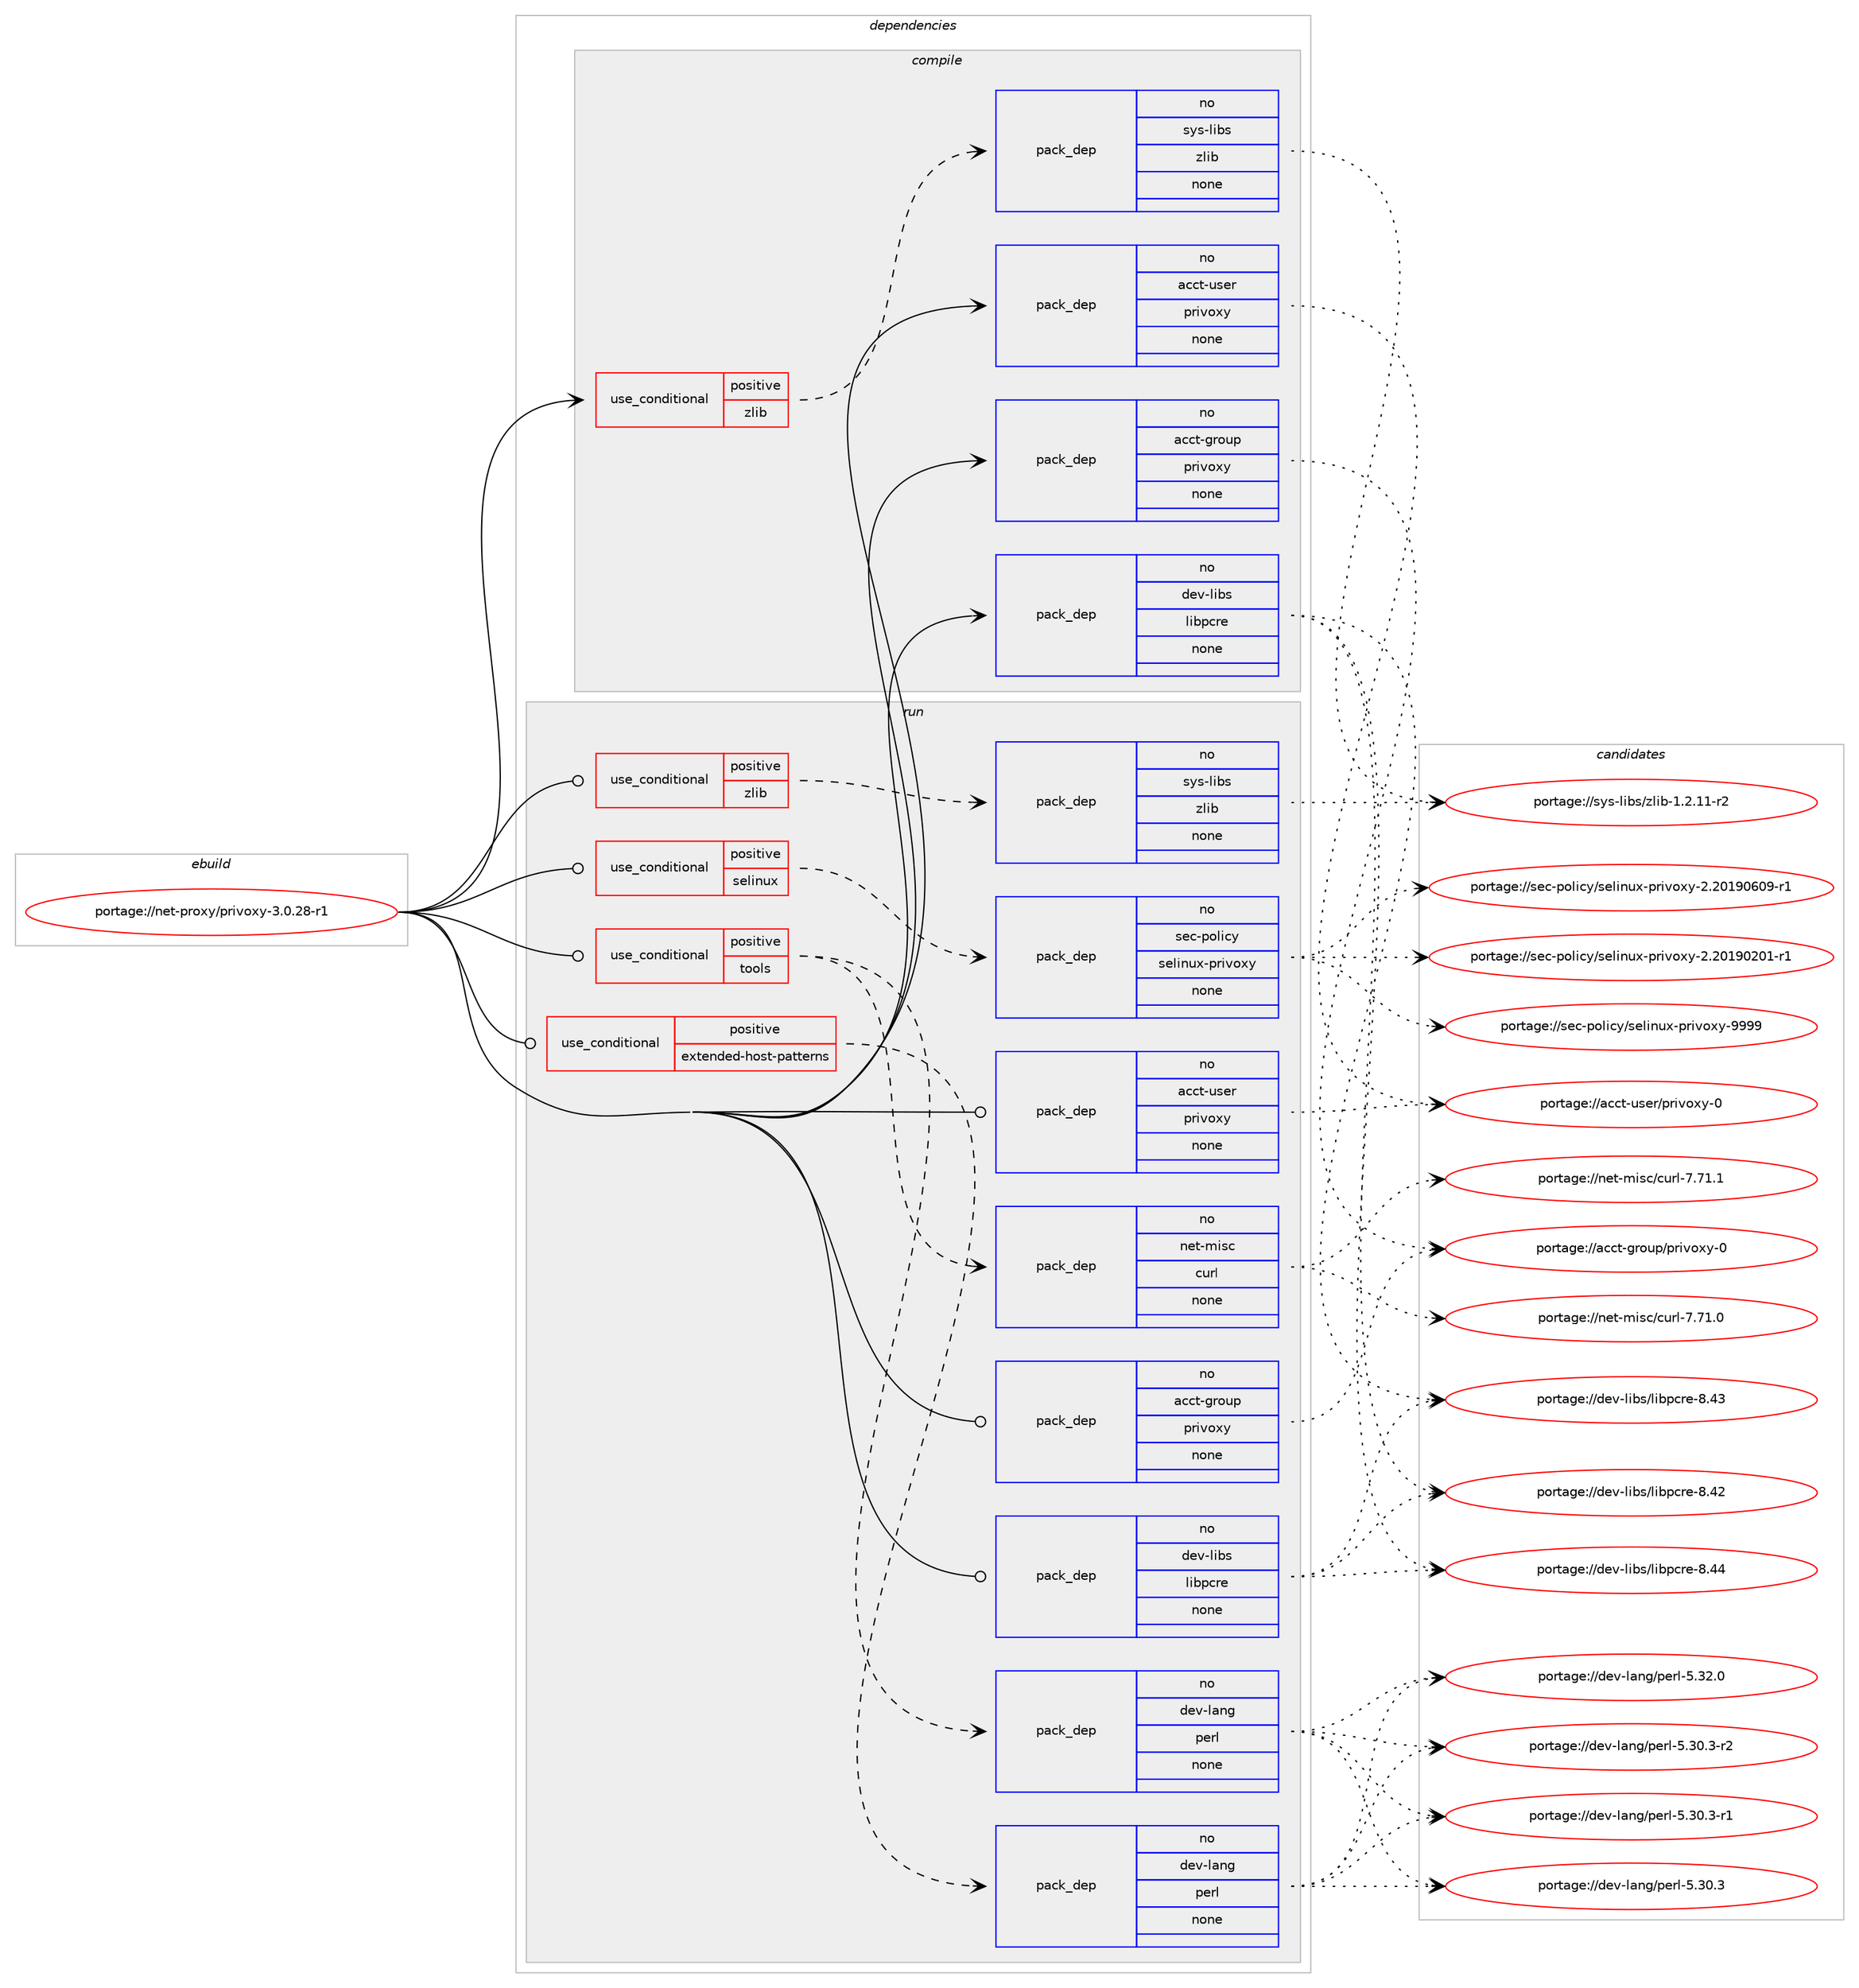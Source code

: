 digraph prolog {

# *************
# Graph options
# *************

newrank=true;
concentrate=true;
compound=true;
graph [rankdir=LR,fontname=Helvetica,fontsize=10,ranksep=1.5];#, ranksep=2.5, nodesep=0.2];
edge  [arrowhead=vee];
node  [fontname=Helvetica,fontsize=10];

# **********
# The ebuild
# **********

subgraph cluster_leftcol {
color=gray;
rank=same;
label=<<i>ebuild</i>>;
id [label="portage://net-proxy/privoxy-3.0.28-r1", color=red, width=4, href="../net-proxy/privoxy-3.0.28-r1.svg"];
}

# ****************
# The dependencies
# ****************

subgraph cluster_midcol {
color=gray;
label=<<i>dependencies</i>>;
subgraph cluster_compile {
fillcolor="#eeeeee";
style=filled;
label=<<i>compile</i>>;
subgraph cond517 {
dependency3648 [label=<<TABLE BORDER="0" CELLBORDER="1" CELLSPACING="0" CELLPADDING="4"><TR><TD ROWSPAN="3" CELLPADDING="10">use_conditional</TD></TR><TR><TD>positive</TD></TR><TR><TD>zlib</TD></TR></TABLE>>, shape=none, color=red];
subgraph pack3070 {
dependency3649 [label=<<TABLE BORDER="0" CELLBORDER="1" CELLSPACING="0" CELLPADDING="4" WIDTH="220"><TR><TD ROWSPAN="6" CELLPADDING="30">pack_dep</TD></TR><TR><TD WIDTH="110">no</TD></TR><TR><TD>sys-libs</TD></TR><TR><TD>zlib</TD></TR><TR><TD>none</TD></TR><TR><TD></TD></TR></TABLE>>, shape=none, color=blue];
}
dependency3648:e -> dependency3649:w [weight=20,style="dashed",arrowhead="vee"];
}
id:e -> dependency3648:w [weight=20,style="solid",arrowhead="vee"];
subgraph pack3071 {
dependency3650 [label=<<TABLE BORDER="0" CELLBORDER="1" CELLSPACING="0" CELLPADDING="4" WIDTH="220"><TR><TD ROWSPAN="6" CELLPADDING="30">pack_dep</TD></TR><TR><TD WIDTH="110">no</TD></TR><TR><TD>acct-group</TD></TR><TR><TD>privoxy</TD></TR><TR><TD>none</TD></TR><TR><TD></TD></TR></TABLE>>, shape=none, color=blue];
}
id:e -> dependency3650:w [weight=20,style="solid",arrowhead="vee"];
subgraph pack3072 {
dependency3651 [label=<<TABLE BORDER="0" CELLBORDER="1" CELLSPACING="0" CELLPADDING="4" WIDTH="220"><TR><TD ROWSPAN="6" CELLPADDING="30">pack_dep</TD></TR><TR><TD WIDTH="110">no</TD></TR><TR><TD>acct-user</TD></TR><TR><TD>privoxy</TD></TR><TR><TD>none</TD></TR><TR><TD></TD></TR></TABLE>>, shape=none, color=blue];
}
id:e -> dependency3651:w [weight=20,style="solid",arrowhead="vee"];
subgraph pack3073 {
dependency3652 [label=<<TABLE BORDER="0" CELLBORDER="1" CELLSPACING="0" CELLPADDING="4" WIDTH="220"><TR><TD ROWSPAN="6" CELLPADDING="30">pack_dep</TD></TR><TR><TD WIDTH="110">no</TD></TR><TR><TD>dev-libs</TD></TR><TR><TD>libpcre</TD></TR><TR><TD>none</TD></TR><TR><TD></TD></TR></TABLE>>, shape=none, color=blue];
}
id:e -> dependency3652:w [weight=20,style="solid",arrowhead="vee"];
}
subgraph cluster_compileandrun {
fillcolor="#eeeeee";
style=filled;
label=<<i>compile and run</i>>;
}
subgraph cluster_run {
fillcolor="#eeeeee";
style=filled;
label=<<i>run</i>>;
subgraph cond518 {
dependency3653 [label=<<TABLE BORDER="0" CELLBORDER="1" CELLSPACING="0" CELLPADDING="4"><TR><TD ROWSPAN="3" CELLPADDING="10">use_conditional</TD></TR><TR><TD>positive</TD></TR><TR><TD>extended-host-patterns</TD></TR></TABLE>>, shape=none, color=red];
subgraph pack3074 {
dependency3654 [label=<<TABLE BORDER="0" CELLBORDER="1" CELLSPACING="0" CELLPADDING="4" WIDTH="220"><TR><TD ROWSPAN="6" CELLPADDING="30">pack_dep</TD></TR><TR><TD WIDTH="110">no</TD></TR><TR><TD>dev-lang</TD></TR><TR><TD>perl</TD></TR><TR><TD>none</TD></TR><TR><TD></TD></TR></TABLE>>, shape=none, color=blue];
}
dependency3653:e -> dependency3654:w [weight=20,style="dashed",arrowhead="vee"];
}
id:e -> dependency3653:w [weight=20,style="solid",arrowhead="odot"];
subgraph cond519 {
dependency3655 [label=<<TABLE BORDER="0" CELLBORDER="1" CELLSPACING="0" CELLPADDING="4"><TR><TD ROWSPAN="3" CELLPADDING="10">use_conditional</TD></TR><TR><TD>positive</TD></TR><TR><TD>selinux</TD></TR></TABLE>>, shape=none, color=red];
subgraph pack3075 {
dependency3656 [label=<<TABLE BORDER="0" CELLBORDER="1" CELLSPACING="0" CELLPADDING="4" WIDTH="220"><TR><TD ROWSPAN="6" CELLPADDING="30">pack_dep</TD></TR><TR><TD WIDTH="110">no</TD></TR><TR><TD>sec-policy</TD></TR><TR><TD>selinux-privoxy</TD></TR><TR><TD>none</TD></TR><TR><TD></TD></TR></TABLE>>, shape=none, color=blue];
}
dependency3655:e -> dependency3656:w [weight=20,style="dashed",arrowhead="vee"];
}
id:e -> dependency3655:w [weight=20,style="solid",arrowhead="odot"];
subgraph cond520 {
dependency3657 [label=<<TABLE BORDER="0" CELLBORDER="1" CELLSPACING="0" CELLPADDING="4"><TR><TD ROWSPAN="3" CELLPADDING="10">use_conditional</TD></TR><TR><TD>positive</TD></TR><TR><TD>tools</TD></TR></TABLE>>, shape=none, color=red];
subgraph pack3076 {
dependency3658 [label=<<TABLE BORDER="0" CELLBORDER="1" CELLSPACING="0" CELLPADDING="4" WIDTH="220"><TR><TD ROWSPAN="6" CELLPADDING="30">pack_dep</TD></TR><TR><TD WIDTH="110">no</TD></TR><TR><TD>net-misc</TD></TR><TR><TD>curl</TD></TR><TR><TD>none</TD></TR><TR><TD></TD></TR></TABLE>>, shape=none, color=blue];
}
dependency3657:e -> dependency3658:w [weight=20,style="dashed",arrowhead="vee"];
subgraph pack3077 {
dependency3659 [label=<<TABLE BORDER="0" CELLBORDER="1" CELLSPACING="0" CELLPADDING="4" WIDTH="220"><TR><TD ROWSPAN="6" CELLPADDING="30">pack_dep</TD></TR><TR><TD WIDTH="110">no</TD></TR><TR><TD>dev-lang</TD></TR><TR><TD>perl</TD></TR><TR><TD>none</TD></TR><TR><TD></TD></TR></TABLE>>, shape=none, color=blue];
}
dependency3657:e -> dependency3659:w [weight=20,style="dashed",arrowhead="vee"];
}
id:e -> dependency3657:w [weight=20,style="solid",arrowhead="odot"];
subgraph cond521 {
dependency3660 [label=<<TABLE BORDER="0" CELLBORDER="1" CELLSPACING="0" CELLPADDING="4"><TR><TD ROWSPAN="3" CELLPADDING="10">use_conditional</TD></TR><TR><TD>positive</TD></TR><TR><TD>zlib</TD></TR></TABLE>>, shape=none, color=red];
subgraph pack3078 {
dependency3661 [label=<<TABLE BORDER="0" CELLBORDER="1" CELLSPACING="0" CELLPADDING="4" WIDTH="220"><TR><TD ROWSPAN="6" CELLPADDING="30">pack_dep</TD></TR><TR><TD WIDTH="110">no</TD></TR><TR><TD>sys-libs</TD></TR><TR><TD>zlib</TD></TR><TR><TD>none</TD></TR><TR><TD></TD></TR></TABLE>>, shape=none, color=blue];
}
dependency3660:e -> dependency3661:w [weight=20,style="dashed",arrowhead="vee"];
}
id:e -> dependency3660:w [weight=20,style="solid",arrowhead="odot"];
subgraph pack3079 {
dependency3662 [label=<<TABLE BORDER="0" CELLBORDER="1" CELLSPACING="0" CELLPADDING="4" WIDTH="220"><TR><TD ROWSPAN="6" CELLPADDING="30">pack_dep</TD></TR><TR><TD WIDTH="110">no</TD></TR><TR><TD>acct-group</TD></TR><TR><TD>privoxy</TD></TR><TR><TD>none</TD></TR><TR><TD></TD></TR></TABLE>>, shape=none, color=blue];
}
id:e -> dependency3662:w [weight=20,style="solid",arrowhead="odot"];
subgraph pack3080 {
dependency3663 [label=<<TABLE BORDER="0" CELLBORDER="1" CELLSPACING="0" CELLPADDING="4" WIDTH="220"><TR><TD ROWSPAN="6" CELLPADDING="30">pack_dep</TD></TR><TR><TD WIDTH="110">no</TD></TR><TR><TD>acct-user</TD></TR><TR><TD>privoxy</TD></TR><TR><TD>none</TD></TR><TR><TD></TD></TR></TABLE>>, shape=none, color=blue];
}
id:e -> dependency3663:w [weight=20,style="solid",arrowhead="odot"];
subgraph pack3081 {
dependency3664 [label=<<TABLE BORDER="0" CELLBORDER="1" CELLSPACING="0" CELLPADDING="4" WIDTH="220"><TR><TD ROWSPAN="6" CELLPADDING="30">pack_dep</TD></TR><TR><TD WIDTH="110">no</TD></TR><TR><TD>dev-libs</TD></TR><TR><TD>libpcre</TD></TR><TR><TD>none</TD></TR><TR><TD></TD></TR></TABLE>>, shape=none, color=blue];
}
id:e -> dependency3664:w [weight=20,style="solid",arrowhead="odot"];
}
}

# **************
# The candidates
# **************

subgraph cluster_choices {
rank=same;
color=gray;
label=<<i>candidates</i>>;

subgraph choice3070 {
color=black;
nodesep=1;
choice11512111545108105981154712210810598454946504649494511450 [label="portage://sys-libs/zlib-1.2.11-r2", color=red, width=4,href="../sys-libs/zlib-1.2.11-r2.svg"];
dependency3649:e -> choice11512111545108105981154712210810598454946504649494511450:w [style=dotted,weight="100"];
}
subgraph choice3071 {
color=black;
nodesep=1;
choice97999911645103114111117112471121141051181111201214548 [label="portage://acct-group/privoxy-0", color=red, width=4,href="../acct-group/privoxy-0.svg"];
dependency3650:e -> choice97999911645103114111117112471121141051181111201214548:w [style=dotted,weight="100"];
}
subgraph choice3072 {
color=black;
nodesep=1;
choice97999911645117115101114471121141051181111201214548 [label="portage://acct-user/privoxy-0", color=red, width=4,href="../acct-user/privoxy-0.svg"];
dependency3651:e -> choice97999911645117115101114471121141051181111201214548:w [style=dotted,weight="100"];
}
subgraph choice3073 {
color=black;
nodesep=1;
choice10010111845108105981154710810598112991141014556465252 [label="portage://dev-libs/libpcre-8.44", color=red, width=4,href="../dev-libs/libpcre-8.44.svg"];
choice10010111845108105981154710810598112991141014556465251 [label="portage://dev-libs/libpcre-8.43", color=red, width=4,href="../dev-libs/libpcre-8.43.svg"];
choice10010111845108105981154710810598112991141014556465250 [label="portage://dev-libs/libpcre-8.42", color=red, width=4,href="../dev-libs/libpcre-8.42.svg"];
dependency3652:e -> choice10010111845108105981154710810598112991141014556465252:w [style=dotted,weight="100"];
dependency3652:e -> choice10010111845108105981154710810598112991141014556465251:w [style=dotted,weight="100"];
dependency3652:e -> choice10010111845108105981154710810598112991141014556465250:w [style=dotted,weight="100"];
}
subgraph choice3074 {
color=black;
nodesep=1;
choice10010111845108971101034711210111410845534651504648 [label="portage://dev-lang/perl-5.32.0", color=red, width=4,href="../dev-lang/perl-5.32.0.svg"];
choice100101118451089711010347112101114108455346514846514511450 [label="portage://dev-lang/perl-5.30.3-r2", color=red, width=4,href="../dev-lang/perl-5.30.3-r2.svg"];
choice100101118451089711010347112101114108455346514846514511449 [label="portage://dev-lang/perl-5.30.3-r1", color=red, width=4,href="../dev-lang/perl-5.30.3-r1.svg"];
choice10010111845108971101034711210111410845534651484651 [label="portage://dev-lang/perl-5.30.3", color=red, width=4,href="../dev-lang/perl-5.30.3.svg"];
dependency3654:e -> choice10010111845108971101034711210111410845534651504648:w [style=dotted,weight="100"];
dependency3654:e -> choice100101118451089711010347112101114108455346514846514511450:w [style=dotted,weight="100"];
dependency3654:e -> choice100101118451089711010347112101114108455346514846514511449:w [style=dotted,weight="100"];
dependency3654:e -> choice10010111845108971101034711210111410845534651484651:w [style=dotted,weight="100"];
}
subgraph choice3075 {
color=black;
nodesep=1;
choice11510199451121111081059912147115101108105110117120451121141051181111201214557575757 [label="portage://sec-policy/selinux-privoxy-9999", color=red, width=4,href="../sec-policy/selinux-privoxy-9999.svg"];
choice115101994511211110810599121471151011081051101171204511211410511811112012145504650484957485448574511449 [label="portage://sec-policy/selinux-privoxy-2.20190609-r1", color=red, width=4,href="../sec-policy/selinux-privoxy-2.20190609-r1.svg"];
choice115101994511211110810599121471151011081051101171204511211410511811112012145504650484957485048494511449 [label="portage://sec-policy/selinux-privoxy-2.20190201-r1", color=red, width=4,href="../sec-policy/selinux-privoxy-2.20190201-r1.svg"];
dependency3656:e -> choice11510199451121111081059912147115101108105110117120451121141051181111201214557575757:w [style=dotted,weight="100"];
dependency3656:e -> choice115101994511211110810599121471151011081051101171204511211410511811112012145504650484957485448574511449:w [style=dotted,weight="100"];
dependency3656:e -> choice115101994511211110810599121471151011081051101171204511211410511811112012145504650484957485048494511449:w [style=dotted,weight="100"];
}
subgraph choice3076 {
color=black;
nodesep=1;
choice1101011164510910511599479911711410845554655494649 [label="portage://net-misc/curl-7.71.1", color=red, width=4,href="../net-misc/curl-7.71.1.svg"];
choice1101011164510910511599479911711410845554655494648 [label="portage://net-misc/curl-7.71.0", color=red, width=4,href="../net-misc/curl-7.71.0.svg"];
dependency3658:e -> choice1101011164510910511599479911711410845554655494649:w [style=dotted,weight="100"];
dependency3658:e -> choice1101011164510910511599479911711410845554655494648:w [style=dotted,weight="100"];
}
subgraph choice3077 {
color=black;
nodesep=1;
choice10010111845108971101034711210111410845534651504648 [label="portage://dev-lang/perl-5.32.0", color=red, width=4,href="../dev-lang/perl-5.32.0.svg"];
choice100101118451089711010347112101114108455346514846514511450 [label="portage://dev-lang/perl-5.30.3-r2", color=red, width=4,href="../dev-lang/perl-5.30.3-r2.svg"];
choice100101118451089711010347112101114108455346514846514511449 [label="portage://dev-lang/perl-5.30.3-r1", color=red, width=4,href="../dev-lang/perl-5.30.3-r1.svg"];
choice10010111845108971101034711210111410845534651484651 [label="portage://dev-lang/perl-5.30.3", color=red, width=4,href="../dev-lang/perl-5.30.3.svg"];
dependency3659:e -> choice10010111845108971101034711210111410845534651504648:w [style=dotted,weight="100"];
dependency3659:e -> choice100101118451089711010347112101114108455346514846514511450:w [style=dotted,weight="100"];
dependency3659:e -> choice100101118451089711010347112101114108455346514846514511449:w [style=dotted,weight="100"];
dependency3659:e -> choice10010111845108971101034711210111410845534651484651:w [style=dotted,weight="100"];
}
subgraph choice3078 {
color=black;
nodesep=1;
choice11512111545108105981154712210810598454946504649494511450 [label="portage://sys-libs/zlib-1.2.11-r2", color=red, width=4,href="../sys-libs/zlib-1.2.11-r2.svg"];
dependency3661:e -> choice11512111545108105981154712210810598454946504649494511450:w [style=dotted,weight="100"];
}
subgraph choice3079 {
color=black;
nodesep=1;
choice97999911645103114111117112471121141051181111201214548 [label="portage://acct-group/privoxy-0", color=red, width=4,href="../acct-group/privoxy-0.svg"];
dependency3662:e -> choice97999911645103114111117112471121141051181111201214548:w [style=dotted,weight="100"];
}
subgraph choice3080 {
color=black;
nodesep=1;
choice97999911645117115101114471121141051181111201214548 [label="portage://acct-user/privoxy-0", color=red, width=4,href="../acct-user/privoxy-0.svg"];
dependency3663:e -> choice97999911645117115101114471121141051181111201214548:w [style=dotted,weight="100"];
}
subgraph choice3081 {
color=black;
nodesep=1;
choice10010111845108105981154710810598112991141014556465252 [label="portage://dev-libs/libpcre-8.44", color=red, width=4,href="../dev-libs/libpcre-8.44.svg"];
choice10010111845108105981154710810598112991141014556465251 [label="portage://dev-libs/libpcre-8.43", color=red, width=4,href="../dev-libs/libpcre-8.43.svg"];
choice10010111845108105981154710810598112991141014556465250 [label="portage://dev-libs/libpcre-8.42", color=red, width=4,href="../dev-libs/libpcre-8.42.svg"];
dependency3664:e -> choice10010111845108105981154710810598112991141014556465252:w [style=dotted,weight="100"];
dependency3664:e -> choice10010111845108105981154710810598112991141014556465251:w [style=dotted,weight="100"];
dependency3664:e -> choice10010111845108105981154710810598112991141014556465250:w [style=dotted,weight="100"];
}
}

}
